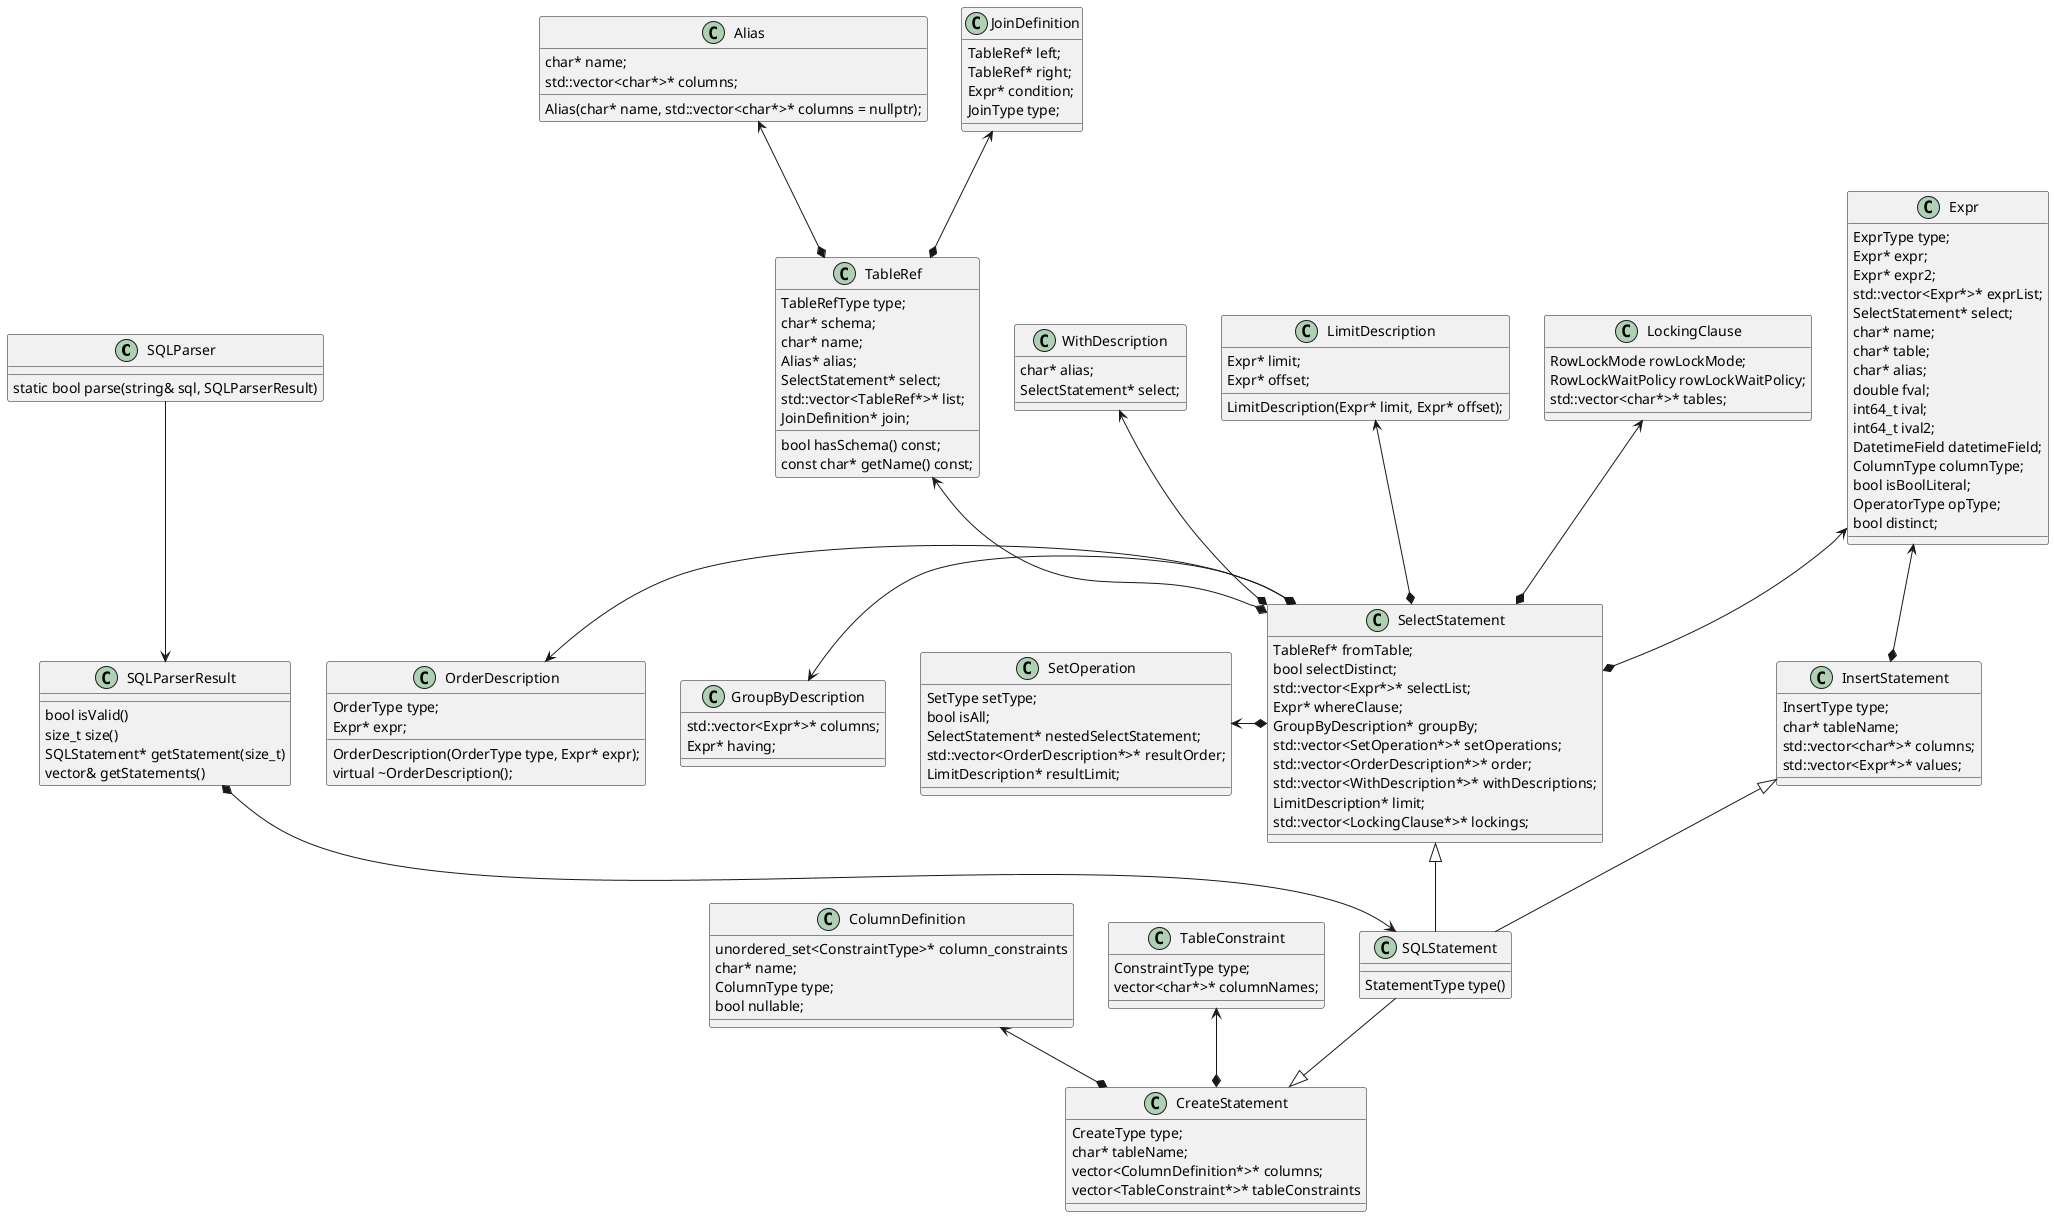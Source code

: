 @startuml sql-parser
class SQLParser{
static bool parse(string& sql, SQLParserResult)
}
class SQLParserResult {
bool isValid()
size_t size()
SQLStatement* getStatement(size_t)
vector& getStatements()
}
class SQLStatement {
StatementType type()
}
SQLStatement --|>CreateStatement
class CreateStatement{
CreateType type;
char* tableName;
vector<ColumnDefinition*>* columns;
vector<TableConstraint*>* tableConstraints
}
ColumnDefinition<--*CreateStatement
class ColumnDefinition{
unordered_set<ConstraintType>* column_constraints
char* name;
ColumnType type;
bool nullable;
}
TableConstraint<--*CreateStatement
class TableConstraint{
ConstraintType type;
vector<char*>* columnNames;
}
SQLParser-->SQLParserResult
SQLParserResult*-->SQLStatement
InsertStatement<|--SQLStatement
class InsertStatement{
InsertType type;
  char* tableName;
  std::vector<char*>* columns;
  std::vector<Expr*>* values;
}
Expr<--*InsertStatement
class Expr{
ExprType type;
  Expr* expr;
  Expr* expr2;
  std::vector<Expr*>* exprList;
  SelectStatement* select;
  char* name;
  char* table;
  char* alias;
  double fval;
  int64_t ival;
  int64_t ival2;
  DatetimeField datetimeField;
  ColumnType columnType;
  bool isBoolLiteral;
  OperatorType opType;
  bool distinct;
}
SelectStatement<|--SQLStatement
class SelectStatement{
  TableRef* fromTable;
  bool selectDistinct;
  std::vector<Expr*>* selectList;
  Expr* whereClause;
  GroupByDescription* groupBy;
  std::vector<SetOperation*>* setOperations;
  std::vector<OrderDescription*>* order;
  std::vector<WithDescription*>* withDescriptions;
  LimitDescription* limit;
  std::vector<LockingClause*>* lockings;
}
Expr<--*SelectStatement
TableRef<--*SelectStatement
class TableRef{
TableRefType type;
  char* schema;
  char* name;
  Alias* alias;
  SelectStatement* select;
  std::vector<TableRef*>* list;
  JoinDefinition* join;
  bool hasSchema() const;
  const char* getName() const;
}
class Alias {
  Alias(char* name, std::vector<char*>* columns = nullptr);
  char* name;
  std::vector<char*>* columns;
}
Alias<--*TableRef
JoinDefinition<--*TableRef
class JoinDefinition{
TableRef* left;
  TableRef* right;
  Expr* condition;
  JoinType type;
}
GroupByDescription<-*SelectStatement
class GroupByDescription{
 std::vector<Expr*>* columns;
  Expr* having;
}
SetOperation <-*SelectStatement
class SetOperation {
  SetType setType;
  bool isAll;
  SelectStatement* nestedSelectStatement;
  std::vector<OrderDescription*>* resultOrder;
  LimitDescription* resultLimit;
}
OrderDescription <-*SelectStatement
class OrderDescription {
  OrderDescription(OrderType type, Expr* expr);
  virtual ~OrderDescription();

  OrderType type;
  Expr* expr;
}
WithDescription <--*SelectStatement
class WithDescription {
  char* alias;
  SelectStatement* select;
}
LimitDescription <--*SelectStatement
class LimitDescription {
  LimitDescription(Expr* limit, Expr* offset);

  Expr* limit;
  Expr* offset;
}
LockingClause <--*SelectStatement
class LockingClause {
  RowLockMode rowLockMode;
  RowLockWaitPolicy rowLockWaitPolicy;
  std::vector<char*>* tables;
}
together {
class CreateStatement
class InsertStatement
class SelectStatement
}
@enduml